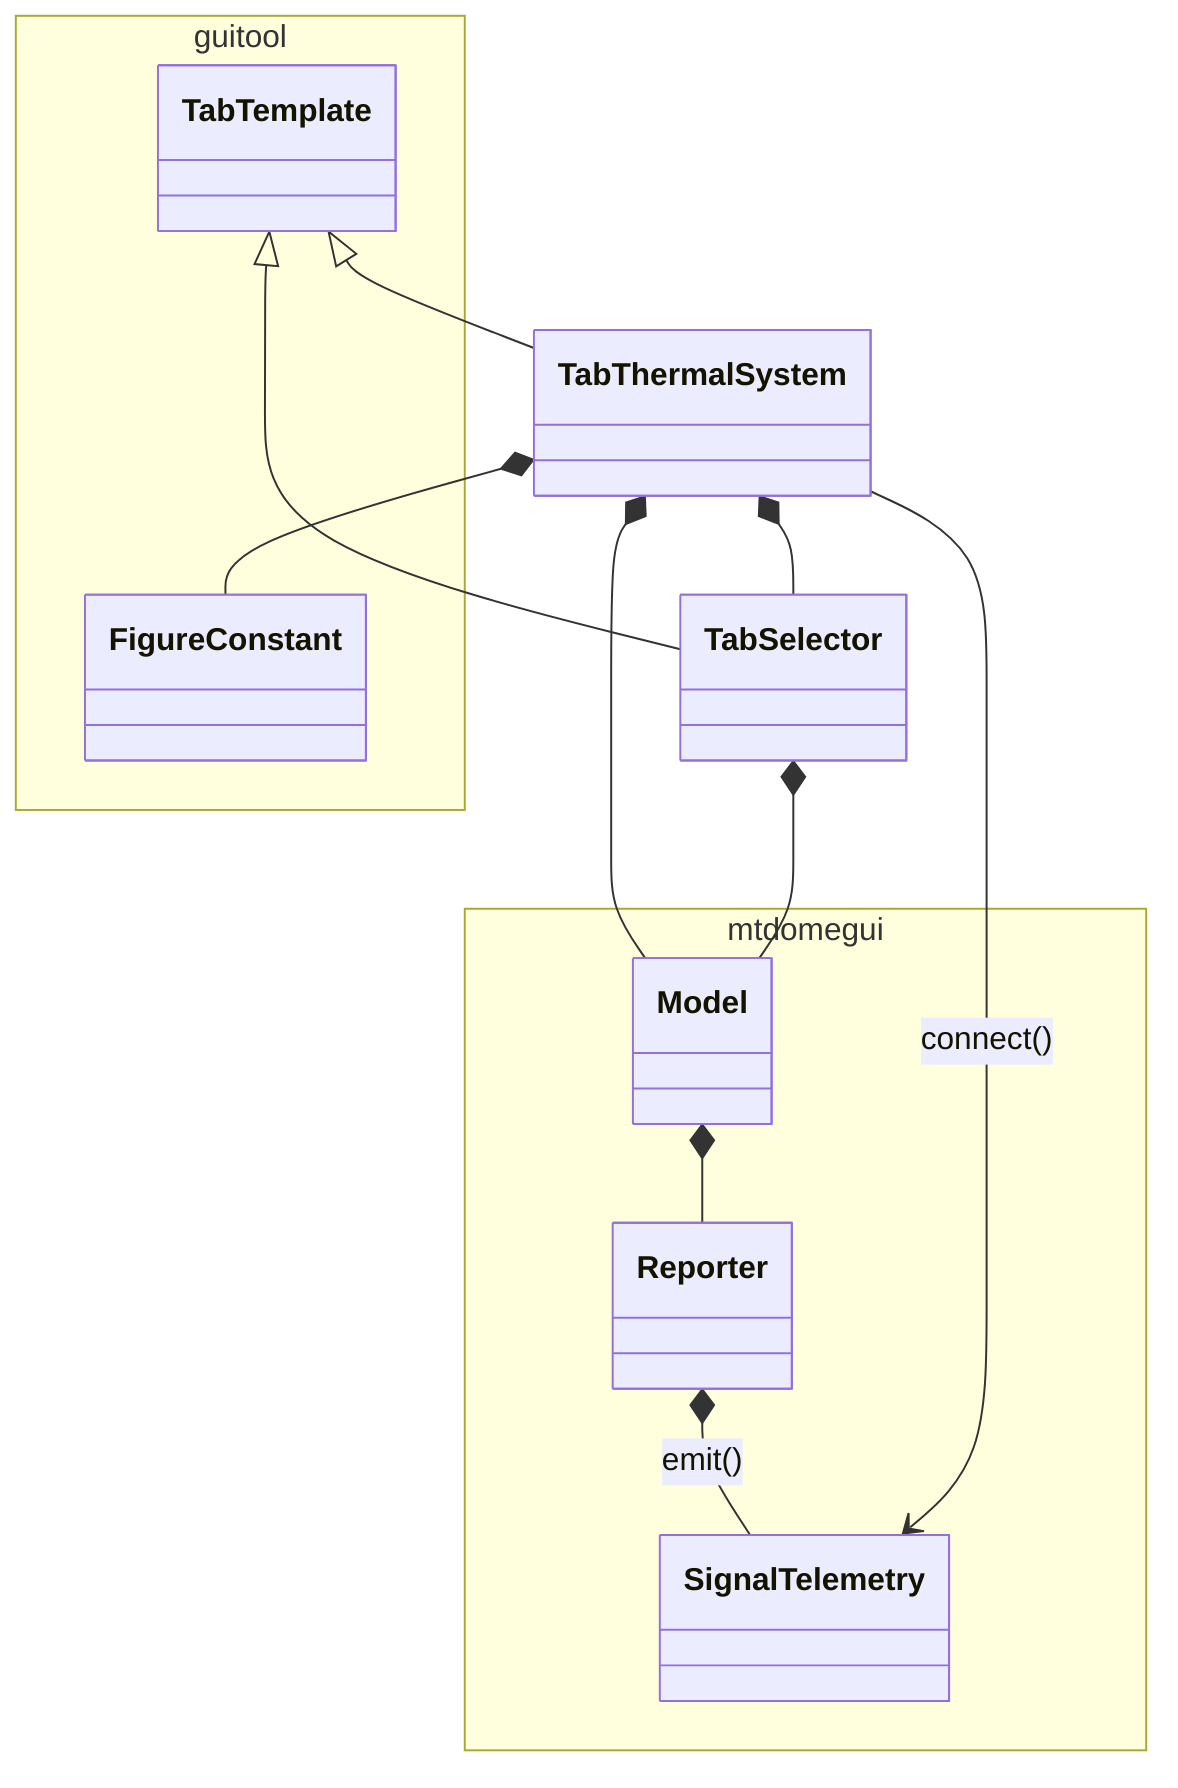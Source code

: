 classDiagram

namespace guitool {
  class TabTemplate
  class FigureConstant
}

namespace mtdomegui {
  class Model
  class Reporter
  class SignalTelemetry
}

Model *-- Reporter

Reporter *-- SignalTelemetry : emit()

TabTemplate <|-- TabThermalSystem
TabTemplate <|-- TabSelector

TabThermalSystem *-- Model
TabThermalSystem *-- TabSelector
TabThermalSystem *-- FigureConstant
TabThermalSystem --> SignalTelemetry : connect()

TabSelector *-- Model